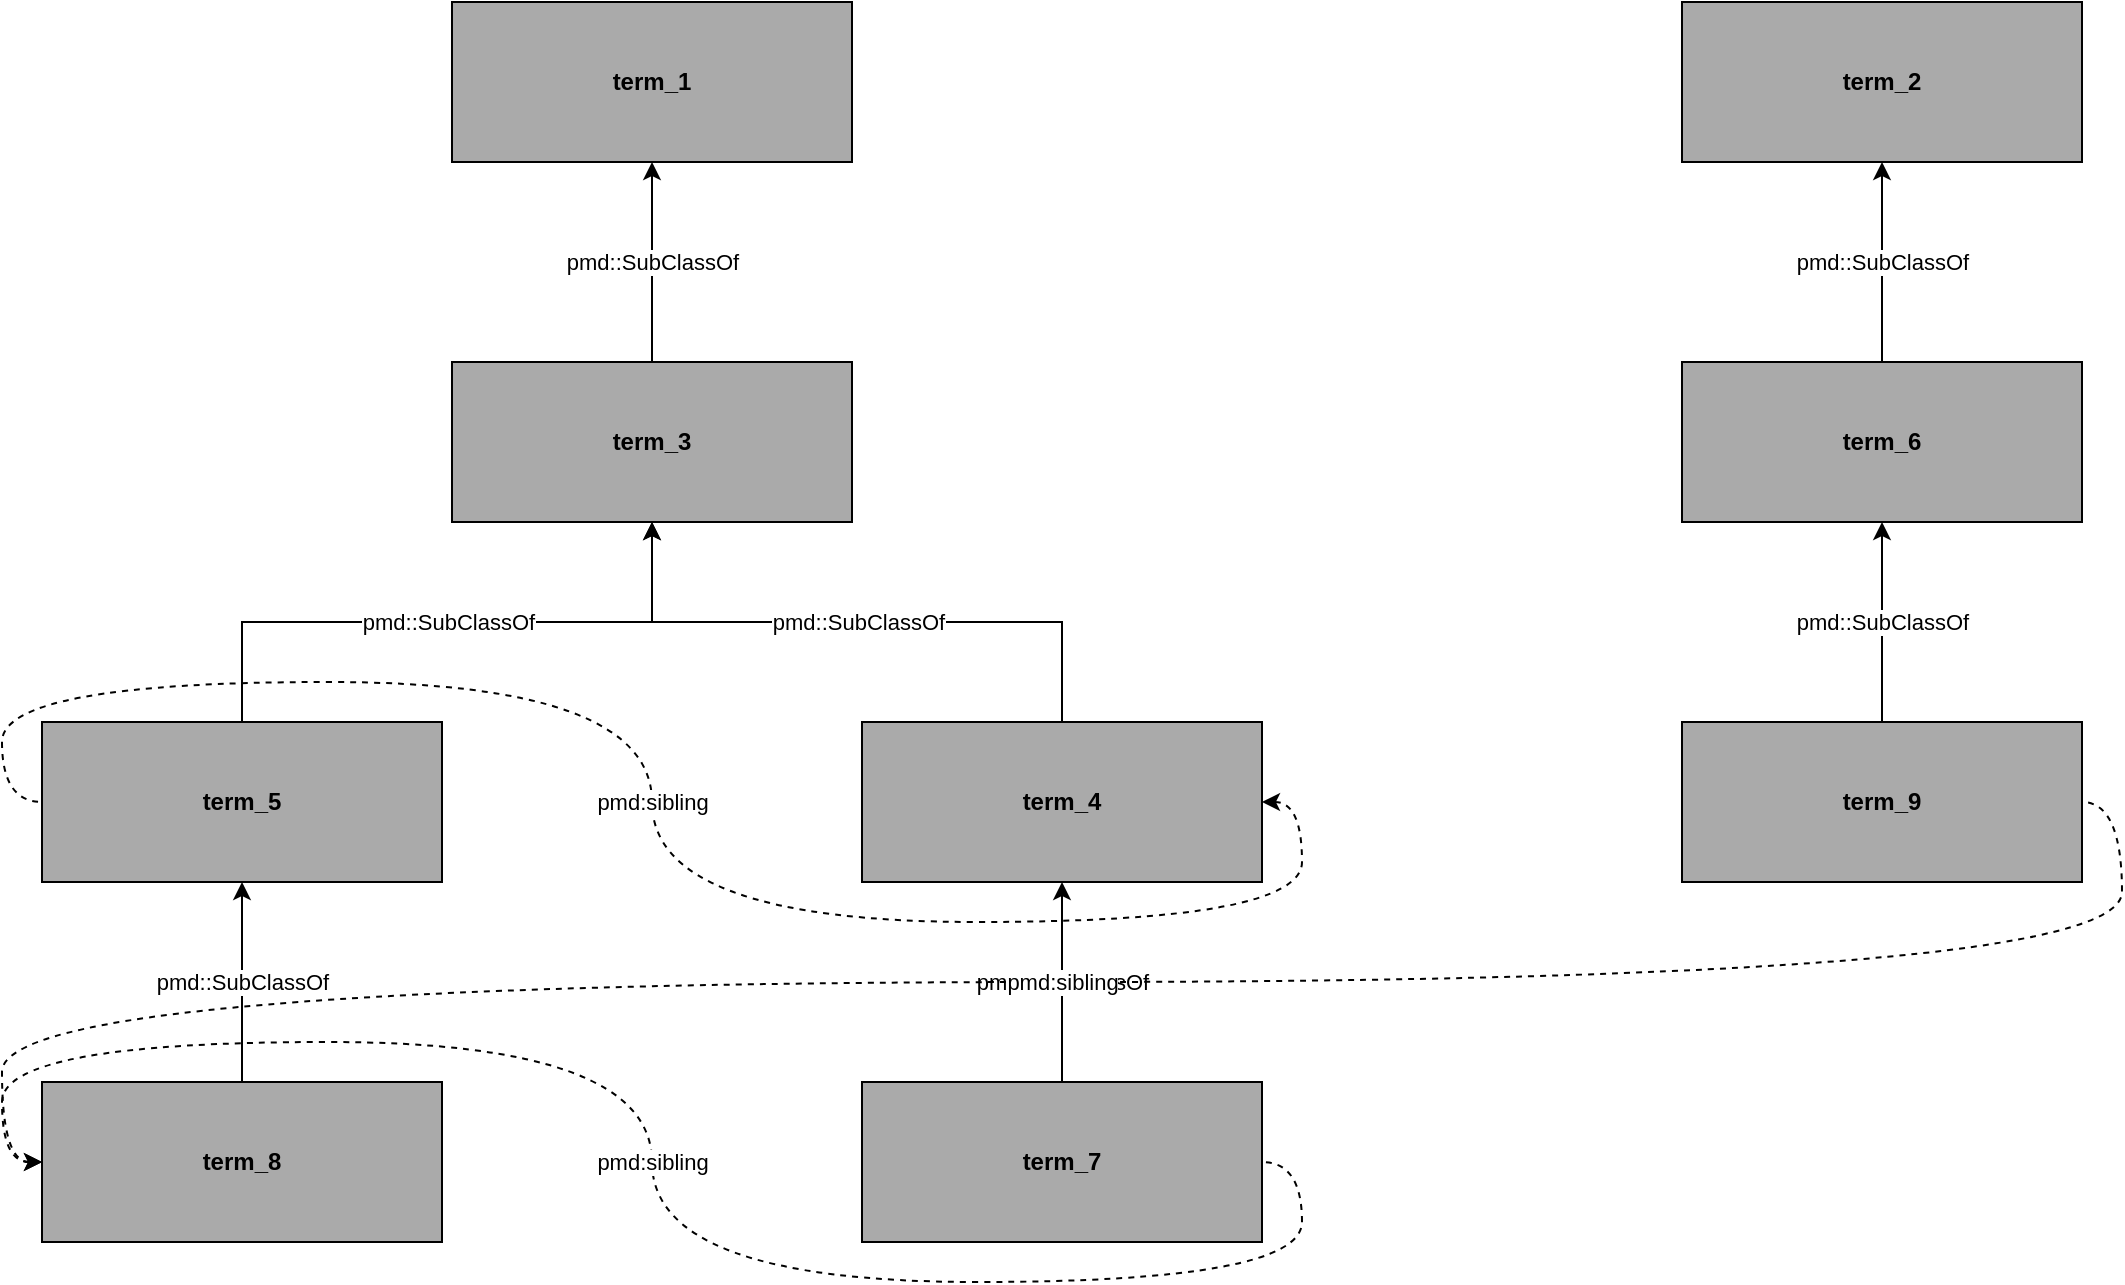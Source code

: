 <mxfile type="device">
  <diagram name="many-trees-sibling.drawio" id="82e514795f99">
    <mxGraphModel dx="1600" dy="850" grid="1" gridSize="10" guides="1" tooltips="1" connect="1"
      arrows="1" fold="1" page="1" pageScale="1" pageWidth="1100" pageHeight="850" math="0"
      shadow="0">
      <root>
        <mxCell id="0" />
        <mxCell id="1" parent="0" />
        <mxCell id="82e514795f99-7" style="edgeStyle=orthogonalEdgeStyle;rounded=0;orthogonalLoop=1;jettySize=auto;html=1;exitX=0.5;exitY=1;exitDx=0;exitDy=0;entryX=0.5;entryY=0;entryDx=0;entryDy=0;startArrow=classic;endArrow=none;curved=0;dashed=0" edge="1" parent="1" source="82e514795f99-1" target="82e514795f99-2">
          <mxGeometry relative="1" as="geometry" />
        </mxCell>
        <mxCell id="82e514795f99-8" value="pmd::SubClassOf" style="edgeLabel;html=1;align=center;verticalAlign=middle;resizable=0;points=[];" vertex="1" connectable="0" parent="82e514795f99-7">
          <mxGeometry x="0" y="0" relative="1" as="geometry">
            <mxPoint as="offset" />
          </mxGeometry>
        </mxCell>        <mxCell id="82e514795f99-9" style="edgeStyle=orthogonalEdgeStyle;rounded=0;orthogonalLoop=1;jettySize=auto;html=1;exitX=0.5;exitY=1;exitDx=0;exitDy=0;entryX=0.5;entryY=0;entryDx=0;entryDy=0;startArrow=classic;endArrow=none;curved=0;dashed=0" edge="1" parent="1" source="82e514795f99-2" target="82e514795f99-3">
          <mxGeometry relative="1" as="geometry" />
        </mxCell>
        <mxCell id="82e514795f99-10" value="pmd::SubClassOf" style="edgeLabel;html=1;align=center;verticalAlign=middle;resizable=0;points=[];" vertex="1" connectable="0" parent="82e514795f99-9">
          <mxGeometry x="0" y="0" relative="1" as="geometry">
            <mxPoint as="offset" />
          </mxGeometry>
        </mxCell>        <mxCell id="82e514795f99-11" style="edgeStyle=orthogonalEdgeStyle;rounded=0;orthogonalLoop=1;jettySize=auto;html=1;exitX=0.5;exitY=1;exitDx=0;exitDy=0;entryX=0.5;entryY=0;entryDx=0;entryDy=0;startArrow=classic;endArrow=none;curved=0;dashed=0" edge="1" parent="1" source="82e514795f99-2" target="82e514795f99-4">
          <mxGeometry relative="1" as="geometry" />
        </mxCell>
        <mxCell id="82e514795f99-12" value="pmd::SubClassOf" style="edgeLabel;html=1;align=center;verticalAlign=middle;resizable=0;points=[];" vertex="1" connectable="0" parent="82e514795f99-11">
          <mxGeometry x="0" y="0" relative="1" as="geometry">
            <mxPoint as="offset" />
          </mxGeometry>
        </mxCell>        <mxCell id="82e514795f99-13" style="edgeStyle=orthogonalEdgeStyle;rounded=0;orthogonalLoop=1;jettySize=auto;html=1;exitX=0.5;exitY=1;exitDx=0;exitDy=0;entryX=0.5;entryY=0;entryDx=0;entryDy=0;startArrow=classic;endArrow=none;curved=0;dashed=0" edge="1" parent="1" source="82e514795f99-3" target="82e514795f99-6">
          <mxGeometry relative="1" as="geometry" />
        </mxCell>
        <mxCell id="82e514795f99-14" value="pmd::SubClassOf" style="edgeLabel;html=1;align=center;verticalAlign=middle;resizable=0;points=[];" vertex="1" connectable="0" parent="82e514795f99-13">
          <mxGeometry x="0" y="0" relative="1" as="geometry">
            <mxPoint as="offset" />
          </mxGeometry>
        </mxCell>        <mxCell id="82e514795f99-15" style="edgeStyle=orthogonalEdgeStyle;rounded=0;orthogonalLoop=1;jettySize=auto;html=1;exitX=0.5;exitY=1;exitDx=0;exitDy=0;entryX=0.5;entryY=0;entryDx=0;entryDy=0;startArrow=classic;endArrow=none;curved=0;dashed=0" edge="1" parent="1" source="82e514795f99-4" target="82e514795f99-5">
          <mxGeometry relative="1" as="geometry" />
        </mxCell>
        <mxCell id="82e514795f99-16" value="pmd::SubClassOf" style="edgeLabel;html=1;align=center;verticalAlign=middle;resizable=0;points=[];" vertex="1" connectable="0" parent="82e514795f99-15">
          <mxGeometry x="0" y="0" relative="1" as="geometry">
            <mxPoint as="offset" />
          </mxGeometry>
        </mxCell>        <mxCell id="82e514795f99-20" style="edgeStyle=orthogonalEdgeStyle;rounded=0;orthogonalLoop=1;jettySize=auto;html=1;exitX=0.5;exitY=1;exitDx=0;exitDy=0;entryX=0.5;entryY=0;entryDx=0;entryDy=0;startArrow=classic;endArrow=none;curved=0;dashed=0" edge="1" parent="1" source="82e514795f99-18" target="82e514795f99-19">
          <mxGeometry relative="1" as="geometry" />
        </mxCell>
        <mxCell id="82e514795f99-21" value="pmd::SubClassOf" style="edgeLabel;html=1;align=center;verticalAlign=middle;resizable=0;points=[];" vertex="1" connectable="0" parent="82e514795f99-20">
          <mxGeometry x="0" y="0" relative="1" as="geometry">
            <mxPoint as="offset" />
          </mxGeometry>
        </mxCell>        <mxCell id="82e514795f99-22" style="edgeStyle=orthogonalEdgeStyle;rounded=0;orthogonalLoop=1;jettySize=auto;html=1;exitX=0.5;exitY=1;exitDx=0;exitDy=0;entryX=0.5;entryY=0;entryDx=0;entryDy=0;startArrow=classic;endArrow=none;curved=0;dashed=0" edge="1" parent="1" source="82e514795f99-19" target="82e514795f99-17">
          <mxGeometry relative="1" as="geometry" />
        </mxCell>
        <mxCell id="82e514795f99-23" value="pmd::SubClassOf" style="edgeLabel;html=1;align=center;verticalAlign=middle;resizable=0;points=[];" vertex="1" connectable="0" parent="82e514795f99-22">
          <mxGeometry x="0" y="0" relative="1" as="geometry">
            <mxPoint as="offset" />
          </mxGeometry>
        </mxCell>        <mxCell id="82e514795f99-24" style="edgeStyle=orthogonalEdgeStyle;rounded=0;orthogonalLoop=1;jettySize=auto;html=1;exitX=1;exitY=0.5;exitDx=0;exitDy=0;entryX=0;entryY=0.5;entryDx=0;entryDy=0;startArrow=classic;endArrow=none;curved=1;dashed=1" edge="1" parent="1" source="82e514795f99-4" target="82e514795f99-3">
          <mxGeometry relative="1" as="geometry" />
        </mxCell>
        <mxCell id="82e514795f99-25" value="pmd:sibling" style="edgeLabel;html=1;align=center;verticalAlign=middle;resizable=0;points=[];" vertex="1" connectable="0" parent="82e514795f99-24">
          <mxGeometry x="0" y="0" relative="1" as="geometry">
            <mxPoint as="offset" />
          </mxGeometry>
        </mxCell>        <mxCell id="82e514795f99-26" style="edgeStyle=orthogonalEdgeStyle;rounded=0;orthogonalLoop=1;jettySize=auto;html=1;exitX=0;exitY=0.5;exitDx=0;exitDy=0;entryX=1;entryY=0.5;entryDx=0;entryDy=0;startArrow=classic;endArrow=none;curved=1;dashed=1" edge="1" parent="1" source="82e514795f99-6" target="82e514795f99-17">
          <mxGeometry relative="1" as="geometry" />
        </mxCell>
        <mxCell id="82e514795f99-27" value="pmd:sibling" style="edgeLabel;html=1;align=center;verticalAlign=middle;resizable=0;points=[];" vertex="1" connectable="0" parent="82e514795f99-26">
          <mxGeometry x="0" y="0" relative="1" as="geometry">
            <mxPoint as="offset" />
          </mxGeometry>
        </mxCell>        <mxCell id="82e514795f99-28" style="edgeStyle=orthogonalEdgeStyle;rounded=0;orthogonalLoop=1;jettySize=auto;html=1;exitX=0;exitY=0.5;exitDx=0;exitDy=0;entryX=1;entryY=0.5;entryDx=0;entryDy=0;startArrow=classic;endArrow=none;curved=1;dashed=1" edge="1" parent="1" source="82e514795f99-6" target="82e514795f99-5">
          <mxGeometry relative="1" as="geometry" />
        </mxCell>
        <mxCell id="82e514795f99-29" value="pmd:sibling" style="edgeLabel;html=1;align=center;verticalAlign=middle;resizable=0;points=[];" vertex="1" connectable="0" parent="82e514795f99-28">
          <mxGeometry x="0" y="0" relative="1" as="geometry">
            <mxPoint as="offset" />
          </mxGeometry>
        </mxCell>        <mxCell id="82e514795f99-1" value="term_1" style="rounded=0;whiteSpace=wrap;html=1;fillColor=#aaaaaa;strokeColor=#000000;fontStyle=1;" parent="1" vertex="1">
          <mxGeometry x="410.0" y="0" width="200" height="80" as="geometry" />
        </mxCell>
        <mxCell id="82e514795f99-2" value="term_3" style="rounded=0;whiteSpace=wrap;html=1;fillColor=#aaaaaa;strokeColor=#000000;fontStyle=1;" parent="1" vertex="1">
          <mxGeometry x="410.0" y="180" width="200" height="80" as="geometry" />
        </mxCell>
        <mxCell id="82e514795f99-3" value="term_5" style="rounded=0;whiteSpace=wrap;html=1;fillColor=#aaaaaa;strokeColor=#000000;fontStyle=1;" parent="1" vertex="1">
          <mxGeometry x="205.0" y="360" width="200" height="80" as="geometry" />
        </mxCell>
        <mxCell id="82e514795f99-4" value="term_4" style="rounded=0;whiteSpace=wrap;html=1;fillColor=#aaaaaa;strokeColor=#000000;fontStyle=1;" parent="1" vertex="1">
          <mxGeometry x="615.0" y="360" width="200" height="80" as="geometry" />
        </mxCell>
        <mxCell id="82e514795f99-5" value="term_7" style="rounded=0;whiteSpace=wrap;html=1;fillColor=#aaaaaa;strokeColor=#000000;fontStyle=1;" parent="1" vertex="1">
          <mxGeometry x="615.0" y="540" width="200" height="80" as="geometry" />
        </mxCell>
        <mxCell id="82e514795f99-6" value="term_8" style="rounded=0;whiteSpace=wrap;html=1;fillColor=#aaaaaa;strokeColor=#000000;fontStyle=1;" parent="1" vertex="1">
          <mxGeometry x="205.0" y="540" width="200" height="80" as="geometry" />
        </mxCell>
        <mxCell id="82e514795f99-17" value="term_9" style="rounded=0;whiteSpace=wrap;html=1;fillColor=#aaaaaa;strokeColor=#000000;fontStyle=1;" parent="1" vertex="1">
          <mxGeometry x="1025.0" y="360" width="200" height="80" as="geometry" />
        </mxCell>
        <mxCell id="82e514795f99-18" value="term_2" style="rounded=0;whiteSpace=wrap;html=1;fillColor=#aaaaaa;strokeColor=#000000;fontStyle=1;" parent="1" vertex="1">
          <mxGeometry x="1025.0" y="0" width="200" height="80" as="geometry" />
        </mxCell>
        <mxCell id="82e514795f99-19" value="term_6" style="rounded=0;whiteSpace=wrap;html=1;fillColor=#aaaaaa;strokeColor=#000000;fontStyle=1;" parent="1" vertex="1">
          <mxGeometry x="1025.0" y="180" width="200" height="80" as="geometry" />
        </mxCell>

      </root>
    </mxGraphModel>
  </diagram>
</mxfile>